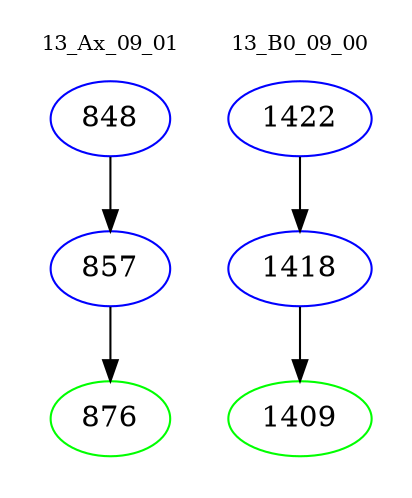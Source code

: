 digraph{
subgraph cluster_0 {
color = white
label = "13_Ax_09_01";
fontsize=10;
T0_848 [label="848", color="blue"]
T0_848 -> T0_857 [color="black"]
T0_857 [label="857", color="blue"]
T0_857 -> T0_876 [color="black"]
T0_876 [label="876", color="green"]
}
subgraph cluster_1 {
color = white
label = "13_B0_09_00";
fontsize=10;
T1_1422 [label="1422", color="blue"]
T1_1422 -> T1_1418 [color="black"]
T1_1418 [label="1418", color="blue"]
T1_1418 -> T1_1409 [color="black"]
T1_1409 [label="1409", color="green"]
}
}
